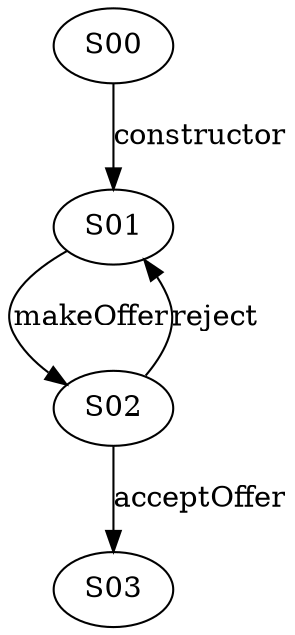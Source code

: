 digraph {

S00->S01 [label="constructor", style="", color="black"]
S01->S02 [label="makeOffer", style="", color="black"]
S02->S01 [label="reject", style="", color="black"]
S02->S03 [label="acceptOffer", style="", color="black"]
}